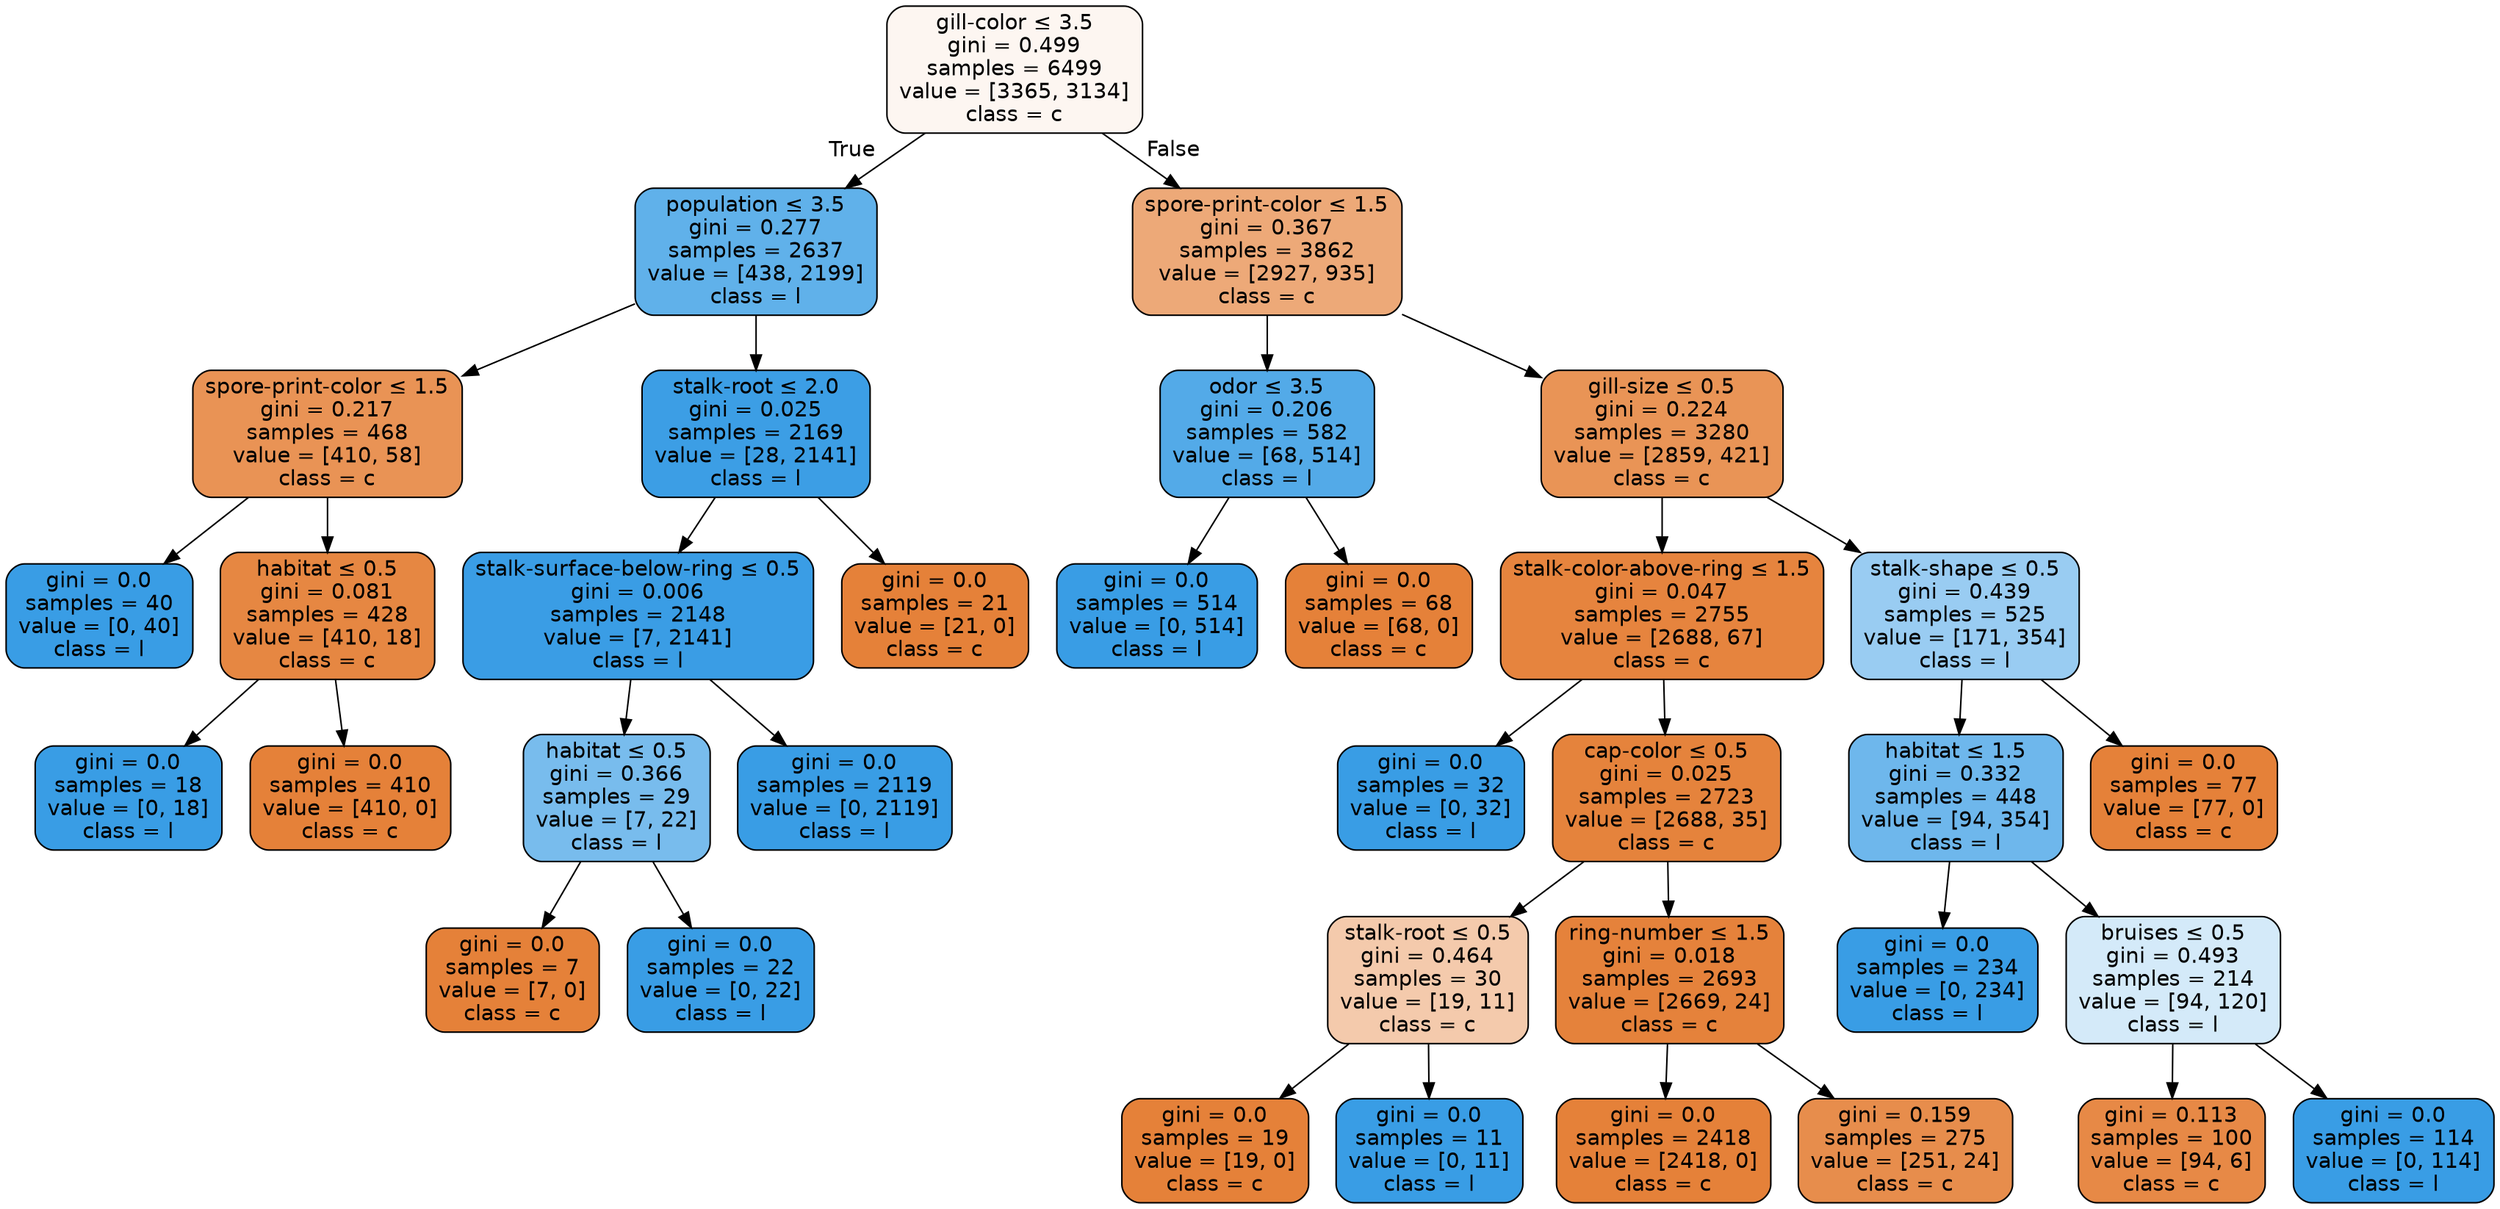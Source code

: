digraph Tree {
node [shape=box, style="filled, rounded", color="black", fontname=helvetica] ;
edge [fontname=helvetica] ;
0 [label=<gill-color &le; 3.5<br/>gini = 0.499<br/>samples = 6499<br/>value = [3365, 3134]<br/>class = c>, fillcolor="#fdf6f1"] ;
1 [label=<population &le; 3.5<br/>gini = 0.277<br/>samples = 2637<br/>value = [438, 2199]<br/>class = l>, fillcolor="#60b1ea"] ;
0 -> 1 [labeldistance=2.5, labelangle=45, headlabel="True"] ;
2 [label=<spore-print-color &le; 1.5<br/>gini = 0.217<br/>samples = 468<br/>value = [410, 58]<br/>class = c>, fillcolor="#e99355"] ;
1 -> 2 ;
3 [label=<gini = 0.0<br/>samples = 40<br/>value = [0, 40]<br/>class = l>, fillcolor="#399de5"] ;
2 -> 3 ;
4 [label=<habitat &le; 0.5<br/>gini = 0.081<br/>samples = 428<br/>value = [410, 18]<br/>class = c>, fillcolor="#e68742"] ;
2 -> 4 ;
5 [label=<gini = 0.0<br/>samples = 18<br/>value = [0, 18]<br/>class = l>, fillcolor="#399de5"] ;
4 -> 5 ;
6 [label=<gini = 0.0<br/>samples = 410<br/>value = [410, 0]<br/>class = c>, fillcolor="#e58139"] ;
4 -> 6 ;
7 [label=<stalk-root &le; 2.0<br/>gini = 0.025<br/>samples = 2169<br/>value = [28, 2141]<br/>class = l>, fillcolor="#3c9ee5"] ;
1 -> 7 ;
8 [label=<stalk-surface-below-ring &le; 0.5<br/>gini = 0.006<br/>samples = 2148<br/>value = [7, 2141]<br/>class = l>, fillcolor="#3a9de5"] ;
7 -> 8 ;
9 [label=<habitat &le; 0.5<br/>gini = 0.366<br/>samples = 29<br/>value = [7, 22]<br/>class = l>, fillcolor="#78bced"] ;
8 -> 9 ;
10 [label=<gini = 0.0<br/>samples = 7<br/>value = [7, 0]<br/>class = c>, fillcolor="#e58139"] ;
9 -> 10 ;
11 [label=<gini = 0.0<br/>samples = 22<br/>value = [0, 22]<br/>class = l>, fillcolor="#399de5"] ;
9 -> 11 ;
12 [label=<gini = 0.0<br/>samples = 2119<br/>value = [0, 2119]<br/>class = l>, fillcolor="#399de5"] ;
8 -> 12 ;
13 [label=<gini = 0.0<br/>samples = 21<br/>value = [21, 0]<br/>class = c>, fillcolor="#e58139"] ;
7 -> 13 ;
14 [label=<spore-print-color &le; 1.5<br/>gini = 0.367<br/>samples = 3862<br/>value = [2927, 935]<br/>class = c>, fillcolor="#eda978"] ;
0 -> 14 [labeldistance=2.5, labelangle=-45, headlabel="False"] ;
15 [label=<odor &le; 3.5<br/>gini = 0.206<br/>samples = 582<br/>value = [68, 514]<br/>class = l>, fillcolor="#53aae8"] ;
14 -> 15 ;
16 [label=<gini = 0.0<br/>samples = 514<br/>value = [0, 514]<br/>class = l>, fillcolor="#399de5"] ;
15 -> 16 ;
17 [label=<gini = 0.0<br/>samples = 68<br/>value = [68, 0]<br/>class = c>, fillcolor="#e58139"] ;
15 -> 17 ;
18 [label=<gill-size &le; 0.5<br/>gini = 0.224<br/>samples = 3280<br/>value = [2859, 421]<br/>class = c>, fillcolor="#e99456"] ;
14 -> 18 ;
19 [label=<stalk-color-above-ring &le; 1.5<br/>gini = 0.047<br/>samples = 2755<br/>value = [2688, 67]<br/>class = c>, fillcolor="#e6843e"] ;
18 -> 19 ;
20 [label=<gini = 0.0<br/>samples = 32<br/>value = [0, 32]<br/>class = l>, fillcolor="#399de5"] ;
19 -> 20 ;
21 [label=<cap-color &le; 0.5<br/>gini = 0.025<br/>samples = 2723<br/>value = [2688, 35]<br/>class = c>, fillcolor="#e5833c"] ;
19 -> 21 ;
22 [label=<stalk-root &le; 0.5<br/>gini = 0.464<br/>samples = 30<br/>value = [19, 11]<br/>class = c>, fillcolor="#f4caac"] ;
21 -> 22 ;
23 [label=<gini = 0.0<br/>samples = 19<br/>value = [19, 0]<br/>class = c>, fillcolor="#e58139"] ;
22 -> 23 ;
24 [label=<gini = 0.0<br/>samples = 11<br/>value = [0, 11]<br/>class = l>, fillcolor="#399de5"] ;
22 -> 24 ;
25 [label=<ring-number &le; 1.5<br/>gini = 0.018<br/>samples = 2693<br/>value = [2669, 24]<br/>class = c>, fillcolor="#e5823b"] ;
21 -> 25 ;
26 [label=<gini = 0.0<br/>samples = 2418<br/>value = [2418, 0]<br/>class = c>, fillcolor="#e58139"] ;
25 -> 26 ;
27 [label=<gini = 0.159<br/>samples = 275<br/>value = [251, 24]<br/>class = c>, fillcolor="#e78d4c"] ;
25 -> 27 ;
28 [label=<stalk-shape &le; 0.5<br/>gini = 0.439<br/>samples = 525<br/>value = [171, 354]<br/>class = l>, fillcolor="#99ccf2"] ;
18 -> 28 ;
29 [label=<habitat &le; 1.5<br/>gini = 0.332<br/>samples = 448<br/>value = [94, 354]<br/>class = l>, fillcolor="#6eb7ec"] ;
28 -> 29 ;
30 [label=<gini = 0.0<br/>samples = 234<br/>value = [0, 234]<br/>class = l>, fillcolor="#399de5"] ;
29 -> 30 ;
31 [label=<bruises &le; 0.5<br/>gini = 0.493<br/>samples = 214<br/>value = [94, 120]<br/>class = l>, fillcolor="#d4eaf9"] ;
29 -> 31 ;
32 [label=<gini = 0.113<br/>samples = 100<br/>value = [94, 6]<br/>class = c>, fillcolor="#e78946"] ;
31 -> 32 ;
33 [label=<gini = 0.0<br/>samples = 114<br/>value = [0, 114]<br/>class = l>, fillcolor="#399de5"] ;
31 -> 33 ;
34 [label=<gini = 0.0<br/>samples = 77<br/>value = [77, 0]<br/>class = c>, fillcolor="#e58139"] ;
28 -> 34 ;
}
